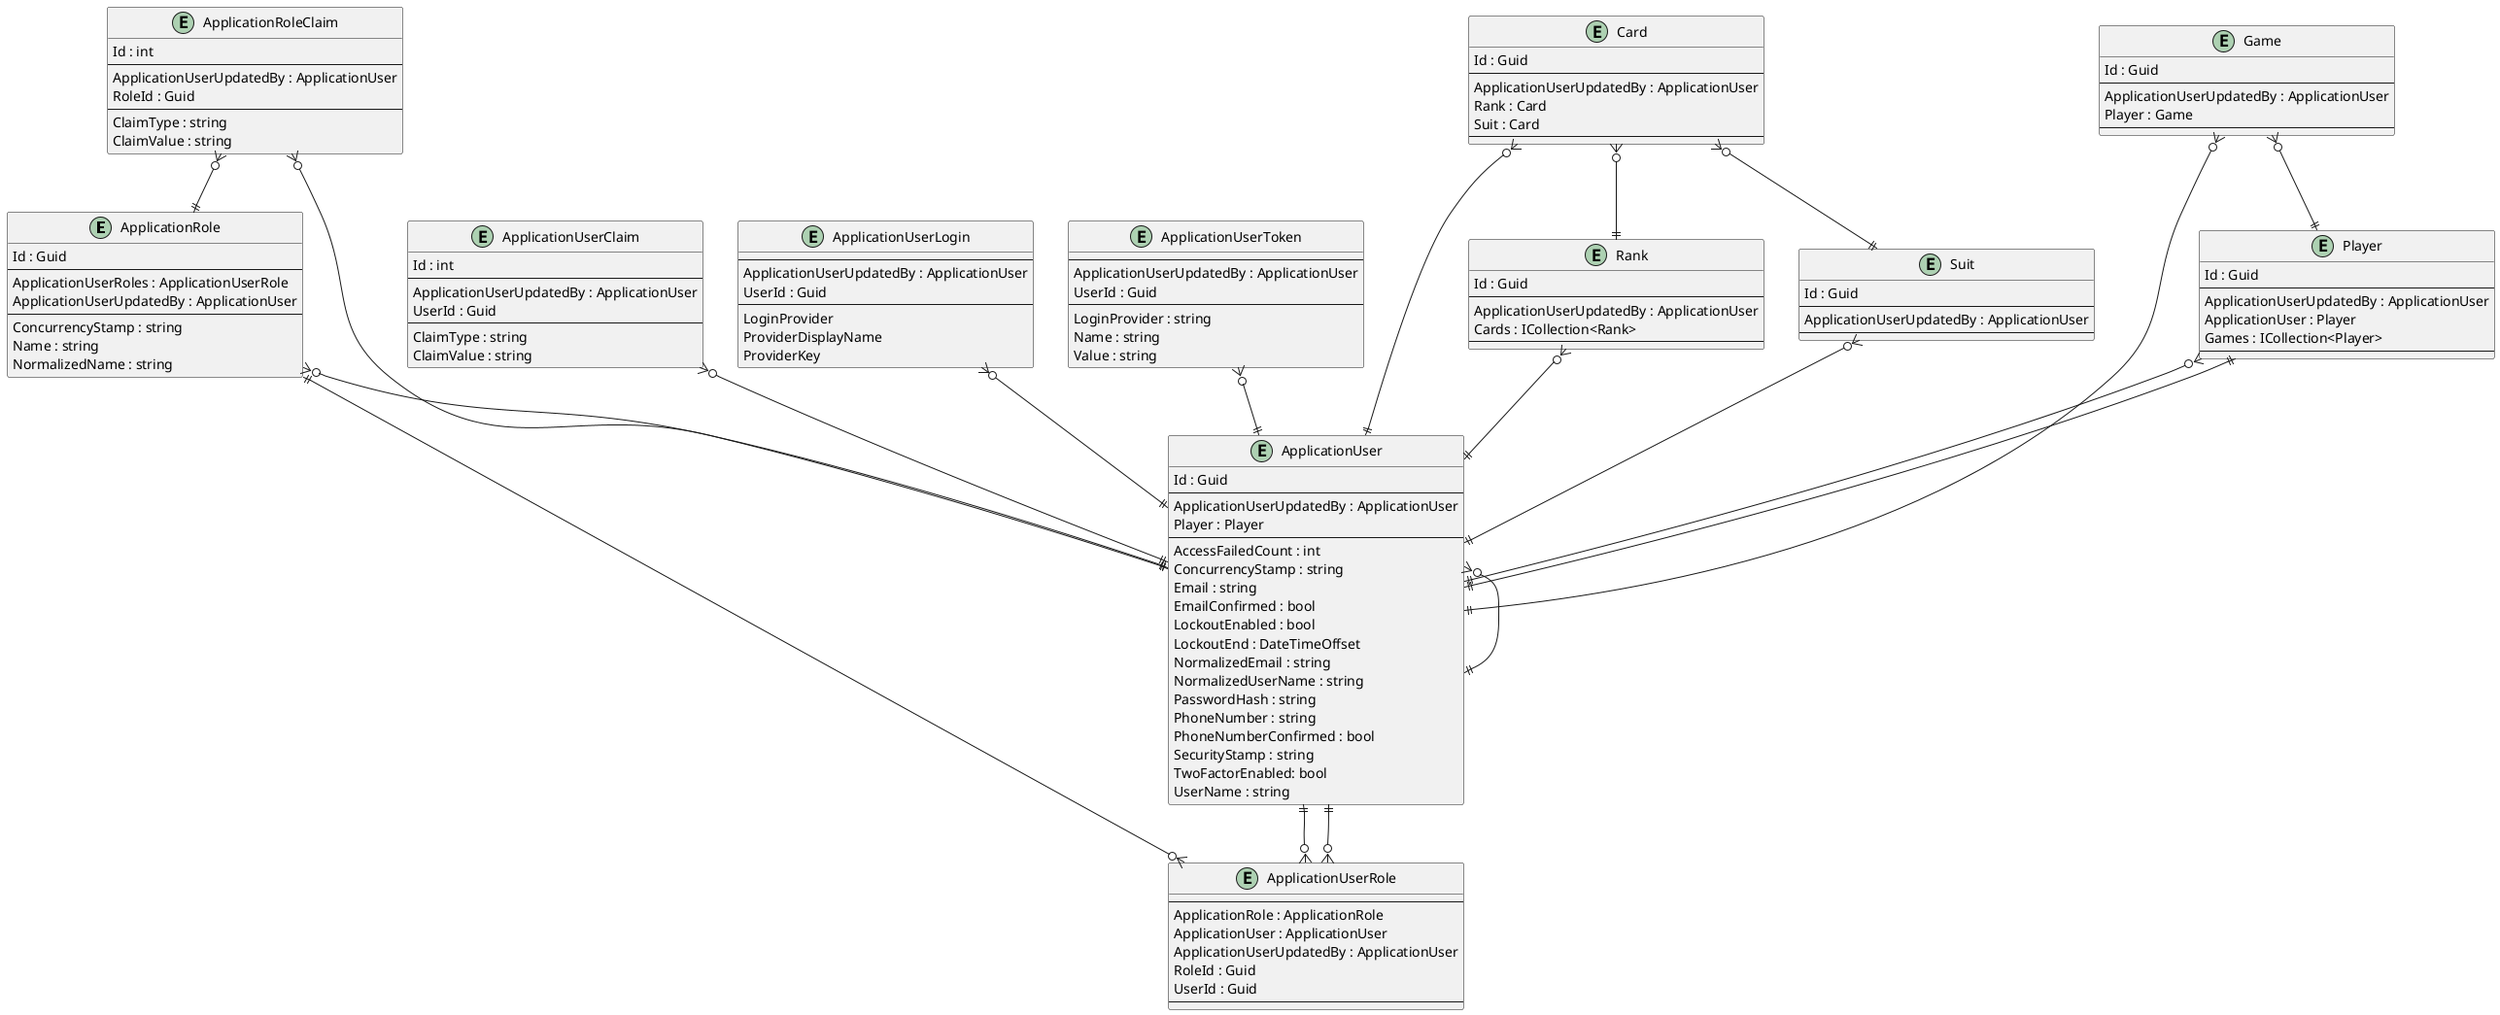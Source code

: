 @startuml

entity ApplicationRole {
    Id : Guid
    --
    ApplicationUserRoles : ApplicationUserRole
    ApplicationUserUpdatedBy : ApplicationUser
    --
    ConcurrencyStamp : string
    Name : string
    NormalizedName : string
}

entity ApplicationRoleClaim {
    Id : int
    --
    ApplicationUserUpdatedBy : ApplicationUser
    RoleId : Guid
    --
    ClaimType : string
    ClaimValue : string
}

entity ApplicationUser {
    Id : Guid
    --
    ApplicationUserUpdatedBy : ApplicationUser
    Player : Player
    ' ApplicationUserKeyCodePlaceholder
    --
    AccessFailedCount : int
    ConcurrencyStamp : string
    Email : string
    EmailConfirmed : bool
    LockoutEnabled : bool
    LockoutEnd : DateTimeOffset
    NormalizedEmail : string
    NormalizedUserName : string
    PasswordHash : string
    PhoneNumber : string
    PhoneNumberConfirmed : bool
    SecurityStamp : string
    TwoFactorEnabled: bool
    UserName : string
}

entity ApplicationUserClaim {
    Id : int
    --
    ApplicationUserUpdatedBy : ApplicationUser
    UserId : Guid
    --
    ClaimType : string
    ClaimValue : string
}

entity ApplicationUserLogin {
    --
    ApplicationUserUpdatedBy : ApplicationUser
    UserId : Guid
    --
    LoginProvider
    ProviderDisplayName
    ProviderKey
}

entity ApplicationUserRole {
    --
    ApplicationRole : ApplicationRole
    ApplicationUser : ApplicationUser
    ApplicationUserUpdatedBy : ApplicationUser
    RoleId : Guid
    UserId : Guid
    --
}

entity ApplicationUserToken {
    --
    ApplicationUserUpdatedBy : ApplicationUser
    UserId : Guid
    --
    LoginProvider : string
    Name : string
    Value : string
}

entity Card {
    Id : Guid
    --
    ApplicationUserUpdatedBy : ApplicationUser
    Rank : Card
    Suit : Card
    ' CardKeyCodePlaceholder
    --
    ' CardPropertyCodePlaceholder
}

entity Game {
    Id : Guid
    --
    ApplicationUserUpdatedBy : ApplicationUser
    Player : Game
    ' GameKeyCodePlaceholder
    --
    ' GamePropertyCodePlaceholder
}

entity Player {
    Id : Guid
    --
    ApplicationUserUpdatedBy : ApplicationUser
    ApplicationUser : Player
    Games : ICollection<Player>
    ' PlayerKeyCodePlaceholder
    --
    ' PlayerPropertyCodePlaceholder
}

entity Rank {
    Id : Guid
    --
    ApplicationUserUpdatedBy : ApplicationUser
    Cards : ICollection<Rank>
    ' RankKeyCodePlaceholder
    --
    ' RankPropertyCodePlaceholder
}

entity Suit {
    Id : Guid
    --
    ApplicationUserUpdatedBy : ApplicationUser
    ' SuitKeyCodePlaceholder
    --
    ' SuitPropertyCodePlaceholder
}

' EntityCodePlaceholder

ApplicationRole ||--o{ ApplicationUserRole
ApplicationRole }o--|| ApplicationUser
ApplicationRoleClaim }o--|| ApplicationRole
ApplicationRoleClaim }o--|| ApplicationUser
ApplicationUser }o--|| ApplicationUser
ApplicationUser ||--o{ ApplicationUserRole
ApplicationUserClaim }o--|| ApplicationUser
ApplicationUserLogin }o--|| ApplicationUser
ApplicationUserRole }o--|| ApplicationUser
ApplicationUserToken }o--|| ApplicationUser

Card }o--|| ApplicationUser
Card }o--|| Rank
Card }o--|| Suit
Game }o--|| ApplicationUser
Game }o--|| Player
Player }o--|| ApplicationUser
Player ||--|| ApplicationUser
Rank }o--|| ApplicationUser
Suit }o--|| ApplicationUser
' RelationshipCodePlaceholder

@enduml
